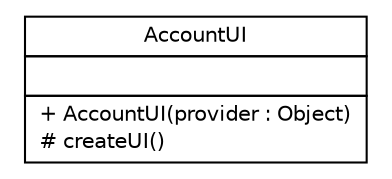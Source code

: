 #!/usr/local/bin/dot
#
# Class diagram 
# Generated by UMLGraph version R5_6 (http://www.umlgraph.org/)
#

digraph G {
	edge [fontname="Helvetica",fontsize=10,labelfontname="Helvetica",labelfontsize=10];
	node [fontname="Helvetica",fontsize=10,shape=plaintext];
	nodesep=0.25;
	ranksep=0.5;
	// sorcer.account.provider.ui.AccountUI
	c68192 [label=<<table title="sorcer.account.provider.ui.AccountUI" border="0" cellborder="1" cellspacing="0" cellpadding="2" port="p" href="./AccountUI.html">
		<tr><td><table border="0" cellspacing="0" cellpadding="1">
<tr><td align="center" balign="center"> AccountUI </td></tr>
		</table></td></tr>
		<tr><td><table border="0" cellspacing="0" cellpadding="1">
<tr><td align="left" balign="left">  </td></tr>
		</table></td></tr>
		<tr><td><table border="0" cellspacing="0" cellpadding="1">
<tr><td align="left" balign="left"> + AccountUI(provider : Object) </td></tr>
<tr><td align="left" balign="left"> # createUI() </td></tr>
		</table></td></tr>
		</table>>, URL="./AccountUI.html", fontname="Helvetica", fontcolor="black", fontsize=10.0];
}

